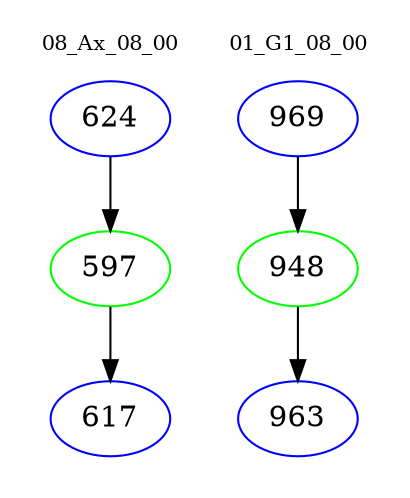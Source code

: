 digraph{
subgraph cluster_0 {
color = white
label = "08_Ax_08_00";
fontsize=10;
T0_624 [label="624", color="blue"]
T0_624 -> T0_597 [color="black"]
T0_597 [label="597", color="green"]
T0_597 -> T0_617 [color="black"]
T0_617 [label="617", color="blue"]
}
subgraph cluster_1 {
color = white
label = "01_G1_08_00";
fontsize=10;
T1_969 [label="969", color="blue"]
T1_969 -> T1_948 [color="black"]
T1_948 [label="948", color="green"]
T1_948 -> T1_963 [color="black"]
T1_963 [label="963", color="blue"]
}
}
